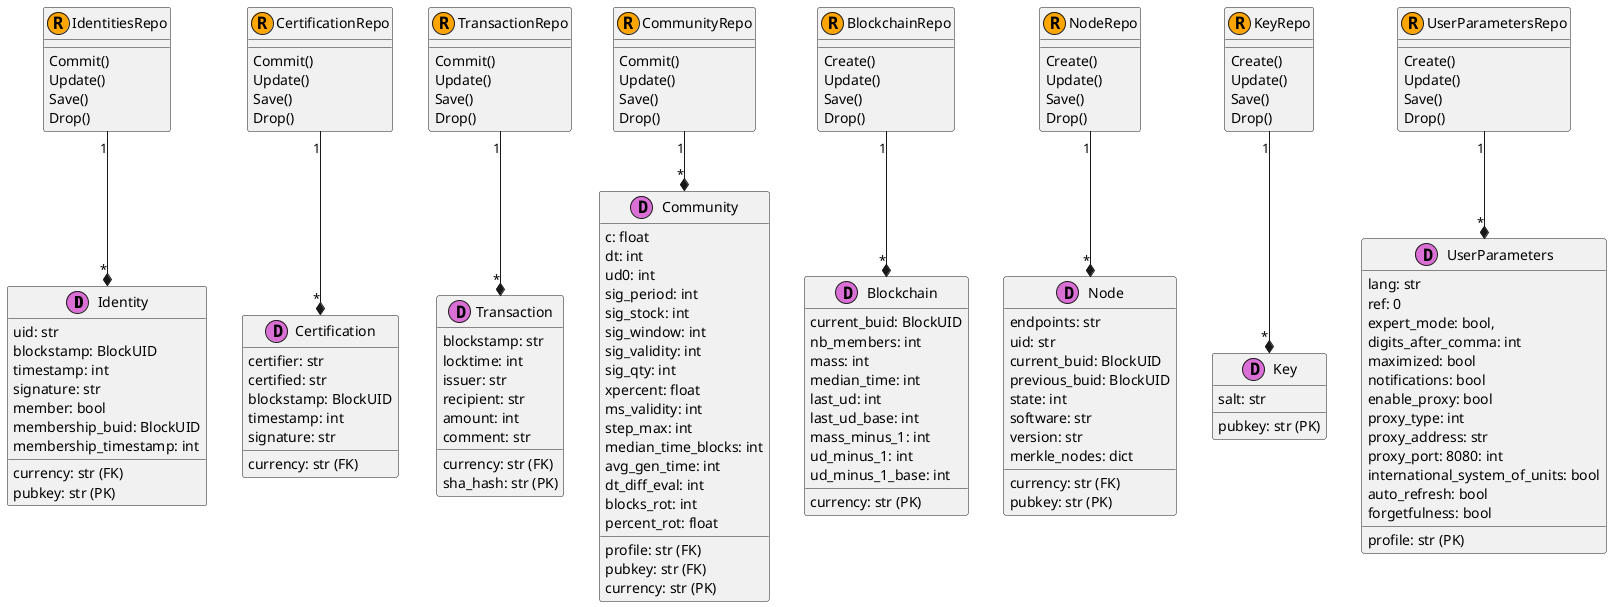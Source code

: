 @startuml



class Identity << (D,orchid) >> {
    currency: str (FK)
    uid: str
    pubkey: str (PK)
    blockstamp: BlockUID
    timestamp: int
    signature: str
    member: bool
    membership_buid: BlockUID
    membership_timestamp: int
}

class Certification << (D,orchid) >> {
    currency: str (FK)
    certifier: str
    certified: str
    blockstamp: BlockUID
    timestamp: int
    signature: str
}

class Transaction  << (D,orchid) >> {
    currency: str (FK)
    blockstamp: str
    locktime: int
    issuer: str
    recipient: str
    amount: int
    comment: str
    sha_hash: str (PK)
}

class Community  << (D,orchid) >> {
    profile: str (FK)
    pubkey: str (FK)
    currency: str (PK)
    c: float
    dt: int
    ud0: int
    sig_period: int
    sig_stock: int
    sig_window: int
    sig_validity: int
    sig_qty: int
    xpercent: float
    ms_validity: int
    step_max: int
    median_time_blocks: int
    avg_gen_time: int
    dt_diff_eval: int
    blocks_rot: int
    percent_rot: float
}

class Blockchain  << (D,orchid) >> {
    currency: str (PK)
    current_buid: BlockUID
    nb_members: int
    mass: int
    median_time: int
    last_ud: int
    last_ud_base: int
    mass_minus_1: int
    ud_minus_1: int
    ud_minus_1_base: int
}

class Node  << (D,orchid) >> {
    currency: str (FK)
    endpoints: str
    uid: str
    pubkey: str (PK)
    current_buid: BlockUID
    previous_buid: BlockUID
    state: int
    software: str
    version: str
    merkle_nodes: dict
}

class Key  << (D,orchid) >> {
    pubkey: str (PK)
    salt: str
}

class UserParameters  << (D,orchid) >> {
    profile: str (PK)
    lang: str
    ref: 0
    expert_mode: bool,
    digits_after_comma: int
    maximized: bool
    notifications: bool
    enable_proxy: bool
    proxy_type: int
    proxy_address: str
    proxy_port: 8080: int
    international_system_of_units: bool
    auto_refresh: bool
    forgetfulness: bool
}

class UserParametersRepo << (R,orange) >> {
    Create()
    Update()
    Save()
    Drop()
}


class KeyRepo << (R,orange) >>  {
    Create()
    Update()
    Save()
    Drop()
}


class NodeRepo << (R,orange) >>   {
    Create()
    Update()
    Save()
    Drop()
}

class BlockchainRepo << (R,orange) >>  {
    Create()
    Update()
    Save()
    Drop()
}
class CommunityRepo << (R,orange) >>  {
    Commit()
    Update()
    Save()
    Drop()
}
class TransactionRepo << (R,orange) >>  {
    Commit()
    Update()
    Save()
    Drop()
}
class CertificationRepo  << (R,orange) >> {
    Commit()
    Update()
    Save()
    Drop()
}
class IdentitiesRepo  << (R,orange) >>  {
    Commit()
    Update()
    Save()
    Drop()
}

IdentitiesRepo "1" --* "*" Identity

CertificationRepo "1" --* "*" Certification

TransactionRepo "1" --* "*" Transaction

CommunityRepo "1" --* "*" Community

BlockchainRepo "1" --* "*" Blockchain

NodeRepo "1" --* "*" Node

KeyRepo "1" --* "*" Key

UserParametersRepo "1" --* "*" UserParameters


@enduml